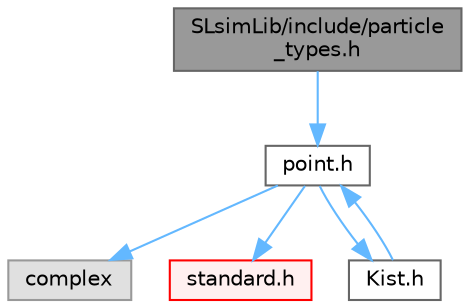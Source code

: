digraph "SLsimLib/include/particle_types.h"
{
 // LATEX_PDF_SIZE
  bgcolor="transparent";
  edge [fontname=Helvetica,fontsize=10,labelfontname=Helvetica,labelfontsize=10];
  node [fontname=Helvetica,fontsize=10,shape=box,height=0.2,width=0.4];
  Node1 [id="Node000001",label="SLsimLib/include/particle\l_types.h",height=0.2,width=0.4,color="gray40", fillcolor="grey60", style="filled", fontcolor="black",tooltip=" "];
  Node1 -> Node2 [id="edge6_Node000001_Node000002",color="steelblue1",style="solid",tooltip=" "];
  Node2 [id="Node000002",label="point.h",height=0.2,width=0.4,color="grey40", fillcolor="white", style="filled",URL="$point_8h_source.html",tooltip=" "];
  Node2 -> Node3 [id="edge7_Node000002_Node000003",color="steelblue1",style="solid",tooltip=" "];
  Node3 [id="Node000003",label="complex",height=0.2,width=0.4,color="grey60", fillcolor="#E0E0E0", style="filled",tooltip=" "];
  Node2 -> Node4 [id="edge8_Node000002_Node000004",color="steelblue1",style="solid",tooltip=" "];
  Node4 [id="Node000004",label="standard.h",height=0.2,width=0.4,color="red", fillcolor="#FFF0F0", style="filled",URL="$standard_8h.html",tooltip=" "];
  Node2 -> Node30 [id="edge9_Node000002_Node000030",color="steelblue1",style="solid",tooltip=" "];
  Node30 [id="Node000030",label="Kist.h",height=0.2,width=0.4,color="grey40", fillcolor="white", style="filled",URL="$_kist_8h_source.html",tooltip=" "];
  Node30 -> Node2 [id="edge10_Node000030_Node000002",color="steelblue1",style="solid",tooltip=" "];
}
